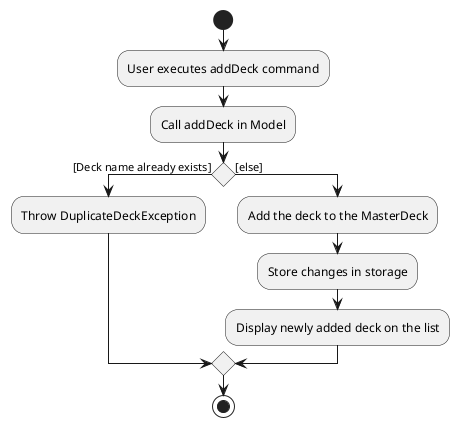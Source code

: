 @startuml

start
:User executes addDeck command;

:Call addDeck in Model;

if () then ([Deck name already exists])
    :Throw DuplicateDeckException;
else ([else])
    :Add the deck to the MasterDeck;
    :Store changes in storage;
    :Display newly added deck on the list;

endif

stop
@enduml
